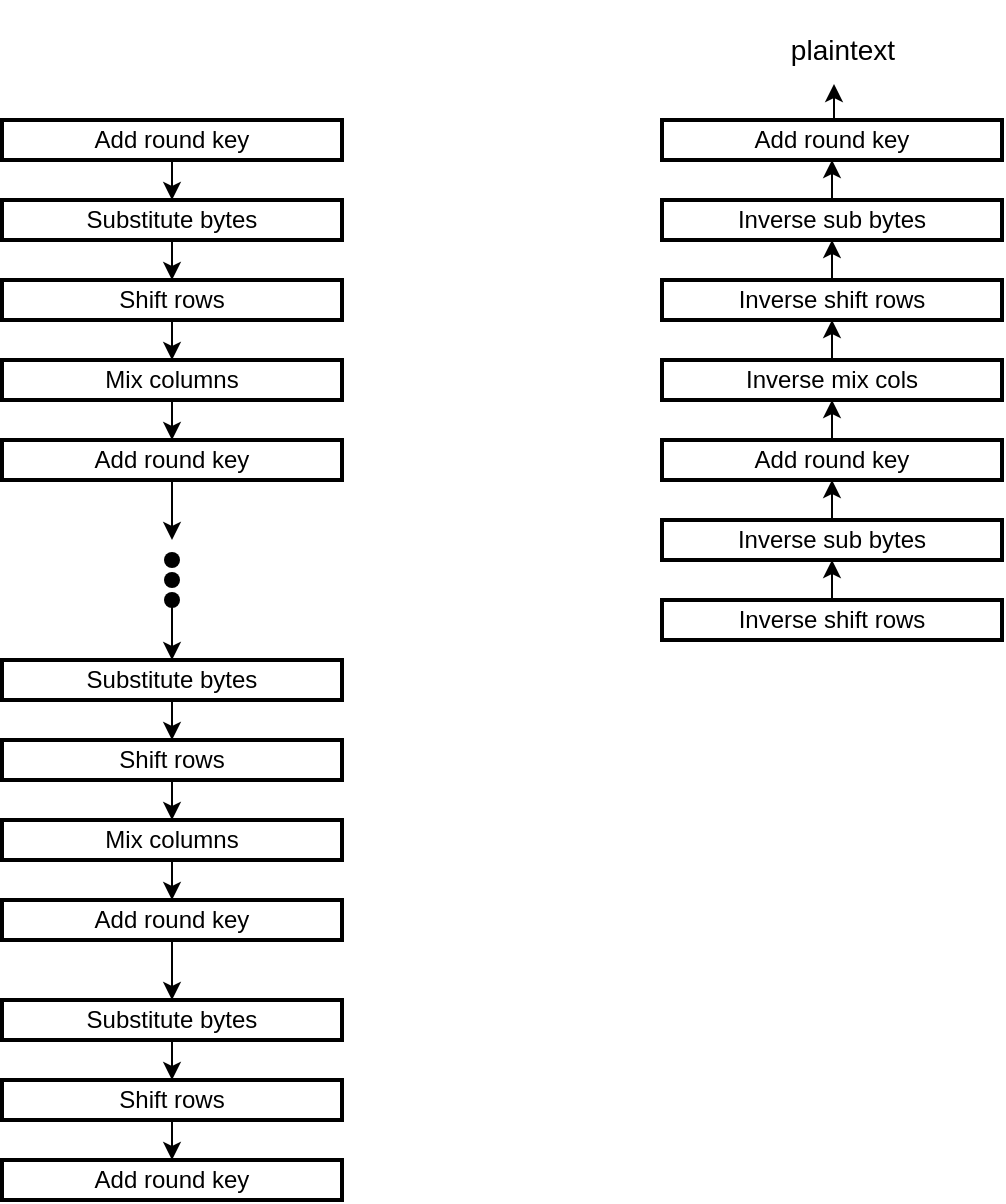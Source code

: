 <mxfile version="17.4.3" type="github">
  <diagram id="CxzAvetqkkrdHBWZVYmS" name="Page-1">
    <mxGraphModel dx="416" dy="452" grid="1" gridSize="10" guides="1" tooltips="1" connect="1" arrows="1" fold="1" page="1" pageScale="1" pageWidth="650" pageHeight="400" math="0" shadow="0">
      <root>
        <mxCell id="0" />
        <mxCell id="1" parent="0" />
        <mxCell id="elB4nLdQnV68VaoinqlS-4" style="edgeStyle=orthogonalEdgeStyle;rounded=0;orthogonalLoop=1;jettySize=auto;html=1;exitX=0.5;exitY=1;exitDx=0;exitDy=0;entryX=0.5;entryY=0;entryDx=0;entryDy=0;" edge="1" parent="1" source="elB4nLdQnV68VaoinqlS-2" target="elB4nLdQnV68VaoinqlS-3">
          <mxGeometry relative="1" as="geometry" />
        </mxCell>
        <mxCell id="elB4nLdQnV68VaoinqlS-2" value="Add round key" style="rounded=0;whiteSpace=wrap;html=1;strokeWidth=2;" vertex="1" parent="1">
          <mxGeometry x="60" y="90" width="170" height="20" as="geometry" />
        </mxCell>
        <mxCell id="elB4nLdQnV68VaoinqlS-8" style="edgeStyle=orthogonalEdgeStyle;rounded=0;orthogonalLoop=1;jettySize=auto;html=1;exitX=0.5;exitY=1;exitDx=0;exitDy=0;" edge="1" parent="1" source="elB4nLdQnV68VaoinqlS-3" target="elB4nLdQnV68VaoinqlS-5">
          <mxGeometry relative="1" as="geometry" />
        </mxCell>
        <mxCell id="elB4nLdQnV68VaoinqlS-3" value="Substitute bytes" style="rounded=0;whiteSpace=wrap;html=1;strokeWidth=2;" vertex="1" parent="1">
          <mxGeometry x="60" y="130" width="170" height="20" as="geometry" />
        </mxCell>
        <mxCell id="elB4nLdQnV68VaoinqlS-9" style="edgeStyle=orthogonalEdgeStyle;rounded=0;orthogonalLoop=1;jettySize=auto;html=1;exitX=0.5;exitY=1;exitDx=0;exitDy=0;" edge="1" parent="1" source="elB4nLdQnV68VaoinqlS-5" target="elB4nLdQnV68VaoinqlS-6">
          <mxGeometry relative="1" as="geometry" />
        </mxCell>
        <mxCell id="elB4nLdQnV68VaoinqlS-5" value="Shift rows" style="rounded=0;whiteSpace=wrap;html=1;strokeWidth=2;" vertex="1" parent="1">
          <mxGeometry x="60" y="170" width="170" height="20" as="geometry" />
        </mxCell>
        <mxCell id="elB4nLdQnV68VaoinqlS-10" style="edgeStyle=orthogonalEdgeStyle;rounded=0;orthogonalLoop=1;jettySize=auto;html=1;exitX=0.5;exitY=1;exitDx=0;exitDy=0;entryX=0.5;entryY=0;entryDx=0;entryDy=0;" edge="1" parent="1" source="elB4nLdQnV68VaoinqlS-6" target="elB4nLdQnV68VaoinqlS-7">
          <mxGeometry relative="1" as="geometry" />
        </mxCell>
        <mxCell id="elB4nLdQnV68VaoinqlS-6" value="Mix columns" style="rounded=0;whiteSpace=wrap;html=1;strokeWidth=2;" vertex="1" parent="1">
          <mxGeometry x="60" y="210" width="170" height="20" as="geometry" />
        </mxCell>
        <mxCell id="elB4nLdQnV68VaoinqlS-11" style="edgeStyle=orthogonalEdgeStyle;rounded=0;orthogonalLoop=1;jettySize=auto;html=1;exitX=0.5;exitY=1;exitDx=0;exitDy=0;" edge="1" parent="1" source="elB4nLdQnV68VaoinqlS-7">
          <mxGeometry relative="1" as="geometry">
            <mxPoint x="145" y="300" as="targetPoint" />
          </mxGeometry>
        </mxCell>
        <mxCell id="elB4nLdQnV68VaoinqlS-7" value="Add round key" style="rounded=0;whiteSpace=wrap;html=1;strokeWidth=2;" vertex="1" parent="1">
          <mxGeometry x="60" y="250" width="170" height="20" as="geometry" />
        </mxCell>
        <mxCell id="elB4nLdQnV68VaoinqlS-18" value="" style="group" vertex="1" connectable="0" parent="1">
          <mxGeometry x="125" y="290" width="40" height="60" as="geometry" />
        </mxCell>
        <mxCell id="elB4nLdQnV68VaoinqlS-15" value="" style="shape=waypoint;sketch=0;size=6;pointerEvents=1;points=[];fillColor=none;resizable=0;rotatable=0;perimeter=centerPerimeter;snapToPoint=1;fontSize=25;strokeColor=default;strokeWidth=2;" vertex="1" parent="elB4nLdQnV68VaoinqlS-18">
          <mxGeometry width="40" height="40" as="geometry" />
        </mxCell>
        <mxCell id="elB4nLdQnV68VaoinqlS-16" value="" style="shape=waypoint;sketch=0;size=6;pointerEvents=1;points=[];fillColor=none;resizable=0;rotatable=0;perimeter=centerPerimeter;snapToPoint=1;fontSize=25;strokeColor=default;strokeWidth=2;" vertex="1" parent="elB4nLdQnV68VaoinqlS-18">
          <mxGeometry y="10" width="40" height="40" as="geometry" />
        </mxCell>
        <mxCell id="elB4nLdQnV68VaoinqlS-17" value="" style="shape=waypoint;sketch=0;size=6;pointerEvents=1;points=[];fillColor=none;resizable=0;rotatable=0;perimeter=centerPerimeter;snapToPoint=1;fontSize=25;strokeColor=default;strokeWidth=2;" vertex="1" parent="elB4nLdQnV68VaoinqlS-18">
          <mxGeometry y="20" width="40" height="40" as="geometry" />
        </mxCell>
        <mxCell id="elB4nLdQnV68VaoinqlS-19" style="edgeStyle=orthogonalEdgeStyle;rounded=0;orthogonalLoop=1;jettySize=auto;html=1;exitX=0.5;exitY=1;exitDx=0;exitDy=0;" edge="1" source="elB4nLdQnV68VaoinqlS-20" target="elB4nLdQnV68VaoinqlS-22" parent="1">
          <mxGeometry relative="1" as="geometry" />
        </mxCell>
        <mxCell id="elB4nLdQnV68VaoinqlS-20" value="Substitute bytes" style="rounded=0;whiteSpace=wrap;html=1;strokeWidth=2;" vertex="1" parent="1">
          <mxGeometry x="60" y="360" width="170" height="20" as="geometry" />
        </mxCell>
        <mxCell id="elB4nLdQnV68VaoinqlS-21" style="edgeStyle=orthogonalEdgeStyle;rounded=0;orthogonalLoop=1;jettySize=auto;html=1;exitX=0.5;exitY=1;exitDx=0;exitDy=0;" edge="1" source="elB4nLdQnV68VaoinqlS-22" target="elB4nLdQnV68VaoinqlS-24" parent="1">
          <mxGeometry relative="1" as="geometry" />
        </mxCell>
        <mxCell id="elB4nLdQnV68VaoinqlS-22" value="Shift rows" style="rounded=0;whiteSpace=wrap;html=1;strokeWidth=2;" vertex="1" parent="1">
          <mxGeometry x="60" y="400" width="170" height="20" as="geometry" />
        </mxCell>
        <mxCell id="elB4nLdQnV68VaoinqlS-23" style="edgeStyle=orthogonalEdgeStyle;rounded=0;orthogonalLoop=1;jettySize=auto;html=1;exitX=0.5;exitY=1;exitDx=0;exitDy=0;entryX=0.5;entryY=0;entryDx=0;entryDy=0;" edge="1" source="elB4nLdQnV68VaoinqlS-24" target="elB4nLdQnV68VaoinqlS-25" parent="1">
          <mxGeometry relative="1" as="geometry" />
        </mxCell>
        <mxCell id="elB4nLdQnV68VaoinqlS-24" value="Mix columns" style="rounded=0;whiteSpace=wrap;html=1;strokeWidth=2;" vertex="1" parent="1">
          <mxGeometry x="60" y="440" width="170" height="20" as="geometry" />
        </mxCell>
        <mxCell id="elB4nLdQnV68VaoinqlS-37" style="edgeStyle=orthogonalEdgeStyle;rounded=0;orthogonalLoop=1;jettySize=auto;html=1;exitX=0.5;exitY=1;exitDx=0;exitDy=0;entryX=0.5;entryY=0;entryDx=0;entryDy=0;fontSize=25;" edge="1" parent="1" source="elB4nLdQnV68VaoinqlS-25" target="elB4nLdQnV68VaoinqlS-31">
          <mxGeometry relative="1" as="geometry" />
        </mxCell>
        <mxCell id="elB4nLdQnV68VaoinqlS-25" value="Add round key" style="rounded=0;whiteSpace=wrap;html=1;strokeWidth=2;" vertex="1" parent="1">
          <mxGeometry x="60" y="480" width="170" height="20" as="geometry" />
        </mxCell>
        <mxCell id="elB4nLdQnV68VaoinqlS-29" style="edgeStyle=orthogonalEdgeStyle;rounded=0;orthogonalLoop=1;jettySize=auto;html=1;exitX=0.375;exitY=1;exitDx=0;exitDy=0;entryX=0.5;entryY=0;entryDx=0;entryDy=0;fontSize=25;exitPerimeter=0;" edge="1" parent="1" source="elB4nLdQnV68VaoinqlS-17" target="elB4nLdQnV68VaoinqlS-20">
          <mxGeometry relative="1" as="geometry" />
        </mxCell>
        <mxCell id="elB4nLdQnV68VaoinqlS-30" style="edgeStyle=orthogonalEdgeStyle;rounded=0;orthogonalLoop=1;jettySize=auto;html=1;exitX=0.5;exitY=1;exitDx=0;exitDy=0;" edge="1" source="elB4nLdQnV68VaoinqlS-31" target="elB4nLdQnV68VaoinqlS-33" parent="1">
          <mxGeometry relative="1" as="geometry" />
        </mxCell>
        <mxCell id="elB4nLdQnV68VaoinqlS-31" value="Substitute bytes" style="rounded=0;whiteSpace=wrap;html=1;strokeWidth=2;" vertex="1" parent="1">
          <mxGeometry x="60" y="530" width="170" height="20" as="geometry" />
        </mxCell>
        <mxCell id="elB4nLdQnV68VaoinqlS-32" style="edgeStyle=orthogonalEdgeStyle;rounded=0;orthogonalLoop=1;jettySize=auto;html=1;exitX=0.5;exitY=1;exitDx=0;exitDy=0;entryX=0.5;entryY=0;entryDx=0;entryDy=0;" edge="1" source="elB4nLdQnV68VaoinqlS-33" target="elB4nLdQnV68VaoinqlS-36" parent="1">
          <mxGeometry relative="1" as="geometry">
            <mxPoint x="145" y="610" as="targetPoint" />
          </mxGeometry>
        </mxCell>
        <mxCell id="elB4nLdQnV68VaoinqlS-33" value="Shift rows" style="rounded=0;whiteSpace=wrap;html=1;strokeWidth=2;" vertex="1" parent="1">
          <mxGeometry x="60" y="570" width="170" height="20" as="geometry" />
        </mxCell>
        <mxCell id="elB4nLdQnV68VaoinqlS-36" value="Add round key" style="rounded=0;whiteSpace=wrap;html=1;strokeWidth=2;" vertex="1" parent="1">
          <mxGeometry x="60" y="610" width="170" height="20" as="geometry" />
        </mxCell>
        <mxCell id="elB4nLdQnV68VaoinqlS-53" style="edgeStyle=orthogonalEdgeStyle;rounded=0;orthogonalLoop=1;jettySize=auto;html=1;exitX=0.5;exitY=0;exitDx=0;exitDy=0;entryX=0.45;entryY=1.05;entryDx=0;entryDy=0;entryPerimeter=0;fontSize=14;" edge="1" parent="1" source="elB4nLdQnV68VaoinqlS-38" target="elB4nLdQnV68VaoinqlS-51">
          <mxGeometry relative="1" as="geometry" />
        </mxCell>
        <mxCell id="elB4nLdQnV68VaoinqlS-38" value="Add round key" style="rounded=0;whiteSpace=wrap;html=1;strokeWidth=2;" vertex="1" parent="1">
          <mxGeometry x="390" y="90" width="170" height="20" as="geometry" />
        </mxCell>
        <mxCell id="elB4nLdQnV68VaoinqlS-50" style="edgeStyle=orthogonalEdgeStyle;rounded=0;orthogonalLoop=1;jettySize=auto;html=1;exitX=0.5;exitY=0;exitDx=0;exitDy=0;entryX=0.5;entryY=1;entryDx=0;entryDy=0;fontSize=25;" edge="1" parent="1" source="elB4nLdQnV68VaoinqlS-39" target="elB4nLdQnV68VaoinqlS-38">
          <mxGeometry relative="1" as="geometry" />
        </mxCell>
        <mxCell id="elB4nLdQnV68VaoinqlS-39" value="Inverse sub bytes" style="rounded=0;whiteSpace=wrap;html=1;strokeWidth=2;" vertex="1" parent="1">
          <mxGeometry x="390" y="130" width="170" height="20" as="geometry" />
        </mxCell>
        <mxCell id="elB4nLdQnV68VaoinqlS-49" style="edgeStyle=orthogonalEdgeStyle;rounded=0;orthogonalLoop=1;jettySize=auto;html=1;exitX=0.5;exitY=0;exitDx=0;exitDy=0;entryX=0.5;entryY=1;entryDx=0;entryDy=0;fontSize=25;" edge="1" parent="1" source="elB4nLdQnV68VaoinqlS-40" target="elB4nLdQnV68VaoinqlS-39">
          <mxGeometry relative="1" as="geometry" />
        </mxCell>
        <mxCell id="elB4nLdQnV68VaoinqlS-40" value="Inverse shift rows" style="rounded=0;whiteSpace=wrap;html=1;strokeWidth=2;" vertex="1" parent="1">
          <mxGeometry x="390" y="170" width="170" height="20" as="geometry" />
        </mxCell>
        <mxCell id="elB4nLdQnV68VaoinqlS-48" style="edgeStyle=orthogonalEdgeStyle;rounded=0;orthogonalLoop=1;jettySize=auto;html=1;exitX=0.5;exitY=0;exitDx=0;exitDy=0;fontSize=25;" edge="1" parent="1" source="elB4nLdQnV68VaoinqlS-41" target="elB4nLdQnV68VaoinqlS-40">
          <mxGeometry relative="1" as="geometry" />
        </mxCell>
        <mxCell id="elB4nLdQnV68VaoinqlS-41" value="Inverse mix cols" style="rounded=0;whiteSpace=wrap;html=1;strokeWidth=2;" vertex="1" parent="1">
          <mxGeometry x="390" y="210" width="170" height="20" as="geometry" />
        </mxCell>
        <mxCell id="elB4nLdQnV68VaoinqlS-47" style="edgeStyle=orthogonalEdgeStyle;rounded=0;orthogonalLoop=1;jettySize=auto;html=1;exitX=0.5;exitY=0;exitDx=0;exitDy=0;entryX=0.5;entryY=1;entryDx=0;entryDy=0;fontSize=25;" edge="1" parent="1" source="elB4nLdQnV68VaoinqlS-42" target="elB4nLdQnV68VaoinqlS-41">
          <mxGeometry relative="1" as="geometry" />
        </mxCell>
        <mxCell id="elB4nLdQnV68VaoinqlS-42" value="Add round key" style="rounded=0;whiteSpace=wrap;html=1;strokeWidth=2;" vertex="1" parent="1">
          <mxGeometry x="390" y="250" width="170" height="20" as="geometry" />
        </mxCell>
        <mxCell id="elB4nLdQnV68VaoinqlS-46" style="edgeStyle=orthogonalEdgeStyle;rounded=0;orthogonalLoop=1;jettySize=auto;html=1;exitX=0.5;exitY=0;exitDx=0;exitDy=0;entryX=0.5;entryY=1;entryDx=0;entryDy=0;fontSize=25;" edge="1" parent="1" source="elB4nLdQnV68VaoinqlS-43" target="elB4nLdQnV68VaoinqlS-42">
          <mxGeometry relative="1" as="geometry" />
        </mxCell>
        <mxCell id="elB4nLdQnV68VaoinqlS-43" value="Inverse sub bytes" style="rounded=0;whiteSpace=wrap;html=1;strokeWidth=2;" vertex="1" parent="1">
          <mxGeometry x="390" y="290" width="170" height="20" as="geometry" />
        </mxCell>
        <mxCell id="elB4nLdQnV68VaoinqlS-45" style="edgeStyle=orthogonalEdgeStyle;rounded=0;orthogonalLoop=1;jettySize=auto;html=1;exitX=0.5;exitY=0;exitDx=0;exitDy=0;entryX=0.5;entryY=1;entryDx=0;entryDy=0;fontSize=25;" edge="1" parent="1" source="elB4nLdQnV68VaoinqlS-44" target="elB4nLdQnV68VaoinqlS-43">
          <mxGeometry relative="1" as="geometry" />
        </mxCell>
        <mxCell id="elB4nLdQnV68VaoinqlS-44" value="Inverse shift rows" style="rounded=0;whiteSpace=wrap;html=1;strokeWidth=2;" vertex="1" parent="1">
          <mxGeometry x="390" y="330" width="170" height="20" as="geometry" />
        </mxCell>
        <mxCell id="elB4nLdQnV68VaoinqlS-51" value="&lt;font style=&quot;font-size: 14px&quot;&gt;plaintext&lt;br&gt;&lt;/font&gt;" style="text;html=1;align=center;verticalAlign=middle;resizable=0;points=[];autosize=1;strokeColor=none;fillColor=none;fontSize=25;" vertex="1" parent="1">
          <mxGeometry x="440" y="30" width="80" height="40" as="geometry" />
        </mxCell>
      </root>
    </mxGraphModel>
  </diagram>
</mxfile>
